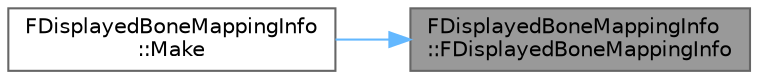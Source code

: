 digraph "FDisplayedBoneMappingInfo::FDisplayedBoneMappingInfo"
{
 // INTERACTIVE_SVG=YES
 // LATEX_PDF_SIZE
  bgcolor="transparent";
  edge [fontname=Helvetica,fontsize=10,labelfontname=Helvetica,labelfontsize=10];
  node [fontname=Helvetica,fontsize=10,shape=box,height=0.2,width=0.4];
  rankdir="RL";
  Node1 [id="Node000001",label="FDisplayedBoneMappingInfo\l::FDisplayedBoneMappingInfo",height=0.2,width=0.4,color="gray40", fillcolor="grey60", style="filled", fontcolor="black",tooltip="Hidden constructor, always use Make above."];
  Node1 -> Node2 [id="edge1_Node000001_Node000002",dir="back",color="steelblue1",style="solid",tooltip=" "];
  Node2 [id="Node000002",label="FDisplayedBoneMappingInfo\l::Make",height=0.2,width=0.4,color="grey40", fillcolor="white", style="filled",URL="$d3/da3/classFDisplayedBoneMappingInfo.html#a2ad7a01dd4ccfebd768566e3fe278982",tooltip="Static function for creating a new item, but ensures that you can only have a TSharedRef to one."];
}
